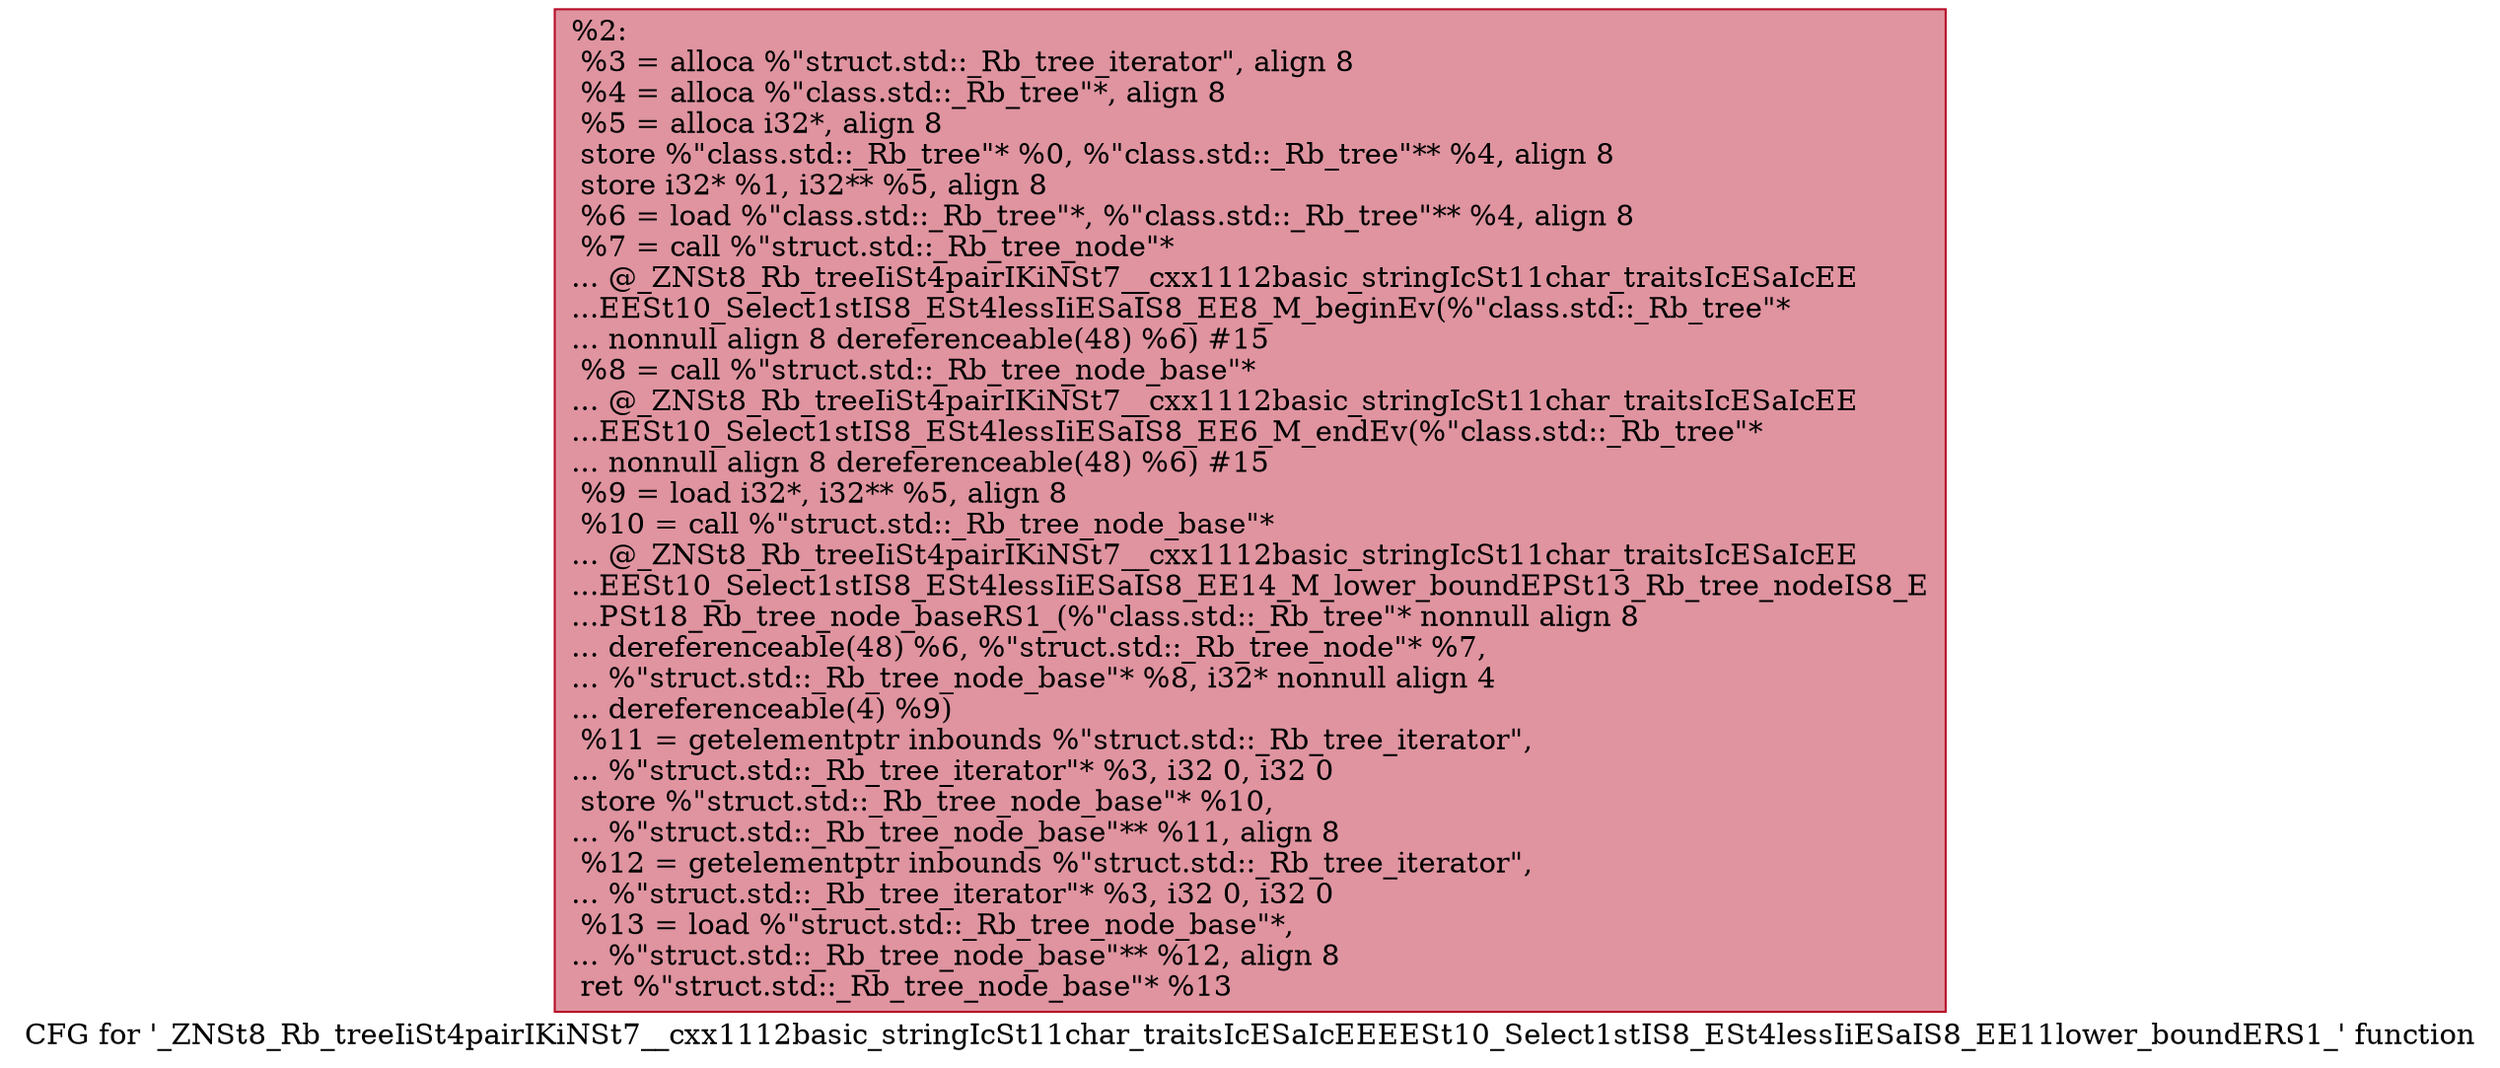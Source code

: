 digraph "CFG for '_ZNSt8_Rb_treeIiSt4pairIKiNSt7__cxx1112basic_stringIcSt11char_traitsIcESaIcEEEESt10_Select1stIS8_ESt4lessIiESaIS8_EE11lower_boundERS1_' function" {
	label="CFG for '_ZNSt8_Rb_treeIiSt4pairIKiNSt7__cxx1112basic_stringIcSt11char_traitsIcESaIcEEEESt10_Select1stIS8_ESt4lessIiESaIS8_EE11lower_boundERS1_' function";

	Node0x561d2dfb5520 [shape=record,color="#b70d28ff", style=filled, fillcolor="#b70d2870",label="{%2:\l  %3 = alloca %\"struct.std::_Rb_tree_iterator\", align 8\l  %4 = alloca %\"class.std::_Rb_tree\"*, align 8\l  %5 = alloca i32*, align 8\l  store %\"class.std::_Rb_tree\"* %0, %\"class.std::_Rb_tree\"** %4, align 8\l  store i32* %1, i32** %5, align 8\l  %6 = load %\"class.std::_Rb_tree\"*, %\"class.std::_Rb_tree\"** %4, align 8\l  %7 = call %\"struct.std::_Rb_tree_node\"*\l... @_ZNSt8_Rb_treeIiSt4pairIKiNSt7__cxx1112basic_stringIcSt11char_traitsIcESaIcEE\l...EESt10_Select1stIS8_ESt4lessIiESaIS8_EE8_M_beginEv(%\"class.std::_Rb_tree\"*\l... nonnull align 8 dereferenceable(48) %6) #15\l  %8 = call %\"struct.std::_Rb_tree_node_base\"*\l... @_ZNSt8_Rb_treeIiSt4pairIKiNSt7__cxx1112basic_stringIcSt11char_traitsIcESaIcEE\l...EESt10_Select1stIS8_ESt4lessIiESaIS8_EE6_M_endEv(%\"class.std::_Rb_tree\"*\l... nonnull align 8 dereferenceable(48) %6) #15\l  %9 = load i32*, i32** %5, align 8\l  %10 = call %\"struct.std::_Rb_tree_node_base\"*\l... @_ZNSt8_Rb_treeIiSt4pairIKiNSt7__cxx1112basic_stringIcSt11char_traitsIcESaIcEE\l...EESt10_Select1stIS8_ESt4lessIiESaIS8_EE14_M_lower_boundEPSt13_Rb_tree_nodeIS8_E\l...PSt18_Rb_tree_node_baseRS1_(%\"class.std::_Rb_tree\"* nonnull align 8\l... dereferenceable(48) %6, %\"struct.std::_Rb_tree_node\"* %7,\l... %\"struct.std::_Rb_tree_node_base\"* %8, i32* nonnull align 4\l... dereferenceable(4) %9)\l  %11 = getelementptr inbounds %\"struct.std::_Rb_tree_iterator\",\l... %\"struct.std::_Rb_tree_iterator\"* %3, i32 0, i32 0\l  store %\"struct.std::_Rb_tree_node_base\"* %10,\l... %\"struct.std::_Rb_tree_node_base\"** %11, align 8\l  %12 = getelementptr inbounds %\"struct.std::_Rb_tree_iterator\",\l... %\"struct.std::_Rb_tree_iterator\"* %3, i32 0, i32 0\l  %13 = load %\"struct.std::_Rb_tree_node_base\"*,\l... %\"struct.std::_Rb_tree_node_base\"** %12, align 8\l  ret %\"struct.std::_Rb_tree_node_base\"* %13\l}"];
}
